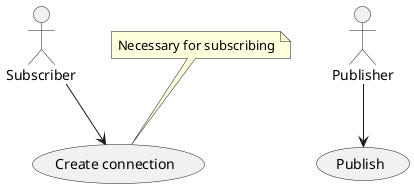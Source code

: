 @startuml
hide empty members
hide circle
top to bottom direction

:Subscriber:
(Create connection) as (C)
note top of (C): Necessary for subscribing
Subscriber --> C

:Publisher:
(Publish)
Publisher --> Publish

@enduml
